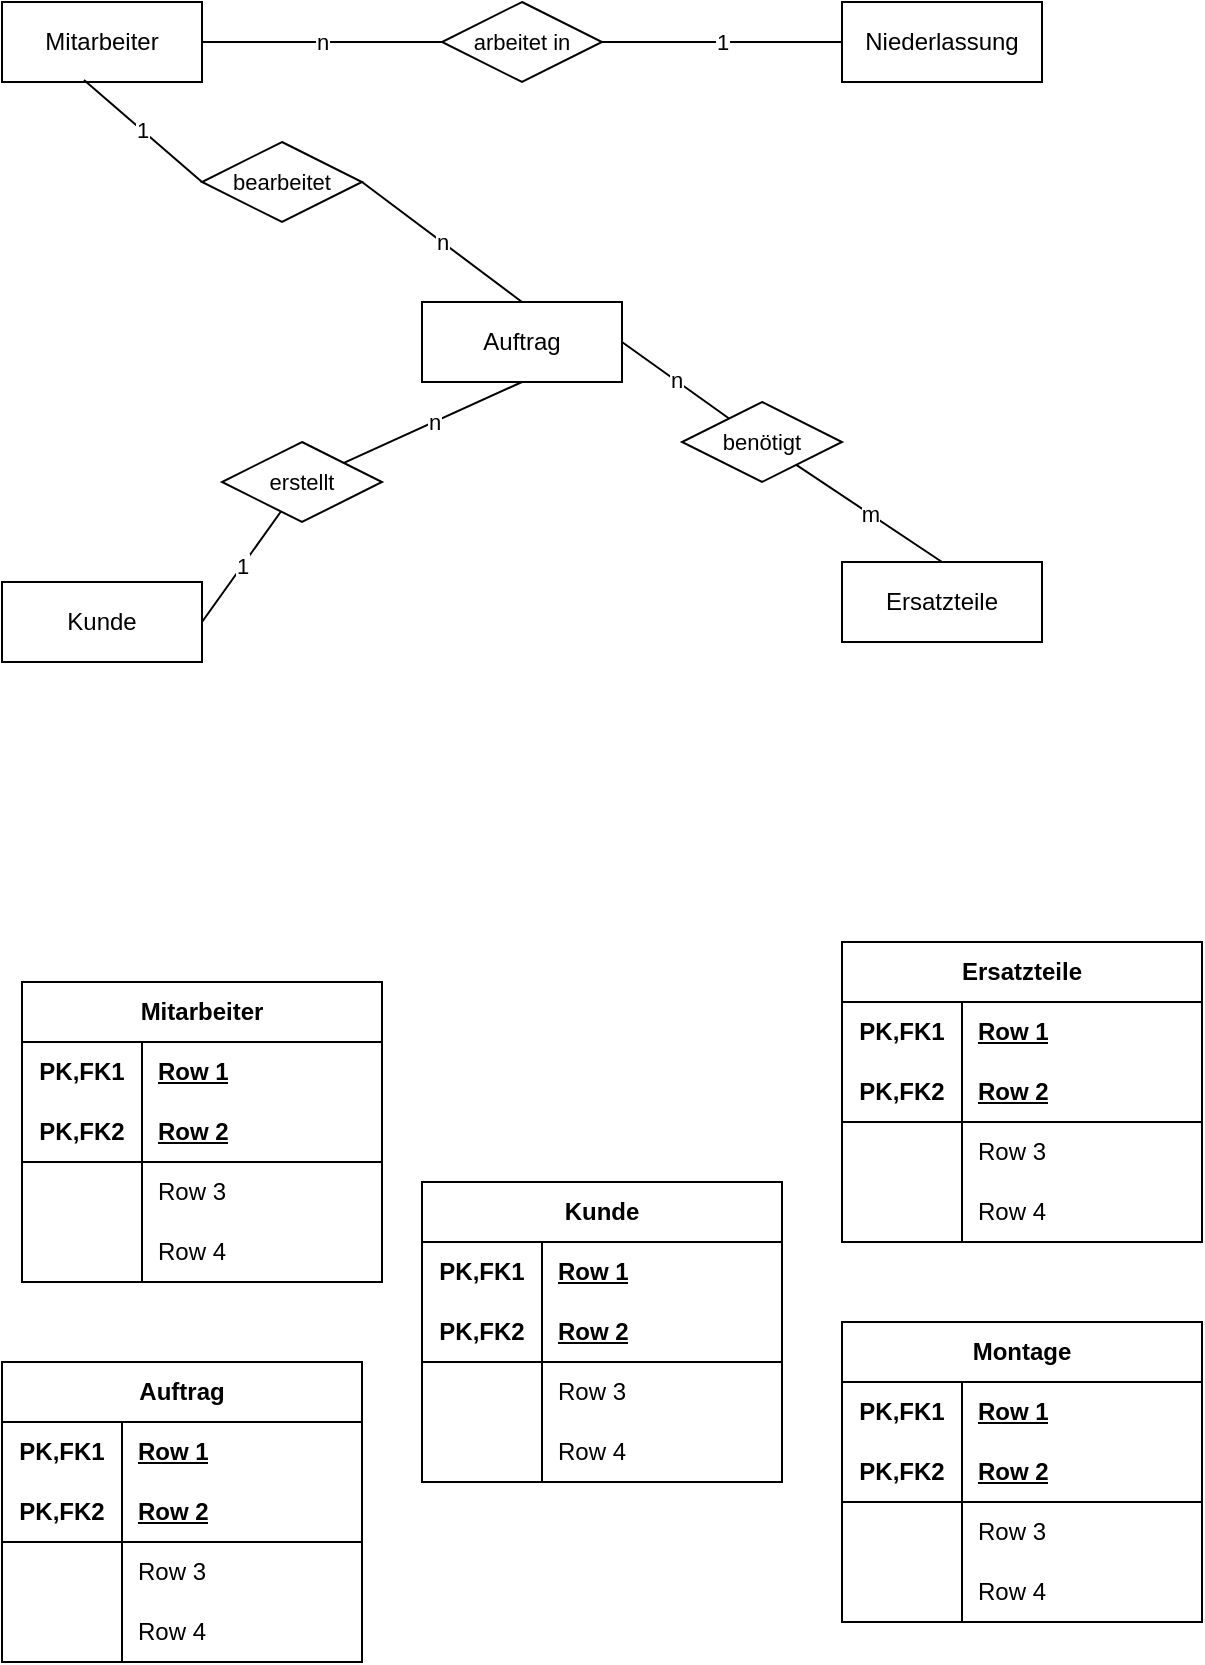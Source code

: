 <mxfile version="21.3.2" type="github">
  <diagram id="R2lEEEUBdFMjLlhIrx00" name="Page-1">
    <mxGraphModel dx="836" dy="465" grid="1" gridSize="10" guides="1" tooltips="1" connect="1" arrows="1" fold="1" page="1" pageScale="1" pageWidth="850" pageHeight="1100" math="0" shadow="0" extFonts="Permanent Marker^https://fonts.googleapis.com/css?family=Permanent+Marker">
      <root>
        <mxCell id="0" />
        <mxCell id="1" parent="0" />
        <mxCell id="dAtiJo5f8ykKXd6IPC8P-2" value="Kunde" style="whiteSpace=wrap;html=1;align=center;" parent="1" vertex="1">
          <mxGeometry x="100" y="440" width="100" height="40" as="geometry" />
        </mxCell>
        <mxCell id="dAtiJo5f8ykKXd6IPC8P-3" value="Mitarbeiter" style="whiteSpace=wrap;html=1;align=center;" parent="1" vertex="1">
          <mxGeometry x="100" y="150" width="100" height="40" as="geometry" />
        </mxCell>
        <mxCell id="dAtiJo5f8ykKXd6IPC8P-19" value="n" style="edgeStyle=none;shape=connector;rounded=0;orthogonalLoop=1;jettySize=auto;html=1;exitX=0.5;exitY=0;exitDx=0;exitDy=0;entryX=1;entryY=0.5;entryDx=0;entryDy=0;labelBackgroundColor=default;strokeColor=default;fontFamily=Helvetica;fontSize=11;fontColor=default;endArrow=none;endFill=0;" parent="1" source="dAtiJo5f8ykKXd6IPC8P-4" target="dAtiJo5f8ykKXd6IPC8P-12" edge="1">
          <mxGeometry relative="1" as="geometry" />
        </mxCell>
        <mxCell id="dAtiJo5f8ykKXd6IPC8P-4" value="Auftrag" style="whiteSpace=wrap;html=1;align=center;" parent="1" vertex="1">
          <mxGeometry x="310" y="300" width="100" height="40" as="geometry" />
        </mxCell>
        <mxCell id="dAtiJo5f8ykKXd6IPC8P-7" value="Ersatzteile" style="whiteSpace=wrap;html=1;align=center;" parent="1" vertex="1">
          <mxGeometry x="520" y="430" width="100" height="40" as="geometry" />
        </mxCell>
        <mxCell id="dAtiJo5f8ykKXd6IPC8P-8" value="Niederlassung" style="whiteSpace=wrap;html=1;align=center;" parent="1" vertex="1">
          <mxGeometry x="520" y="150" width="100" height="40" as="geometry" />
        </mxCell>
        <mxCell id="dAtiJo5f8ykKXd6IPC8P-20" value="1" style="edgeStyle=none;shape=connector;rounded=0;orthogonalLoop=1;jettySize=auto;html=1;exitX=0;exitY=0.5;exitDx=0;exitDy=0;entryX=0.41;entryY=0.975;entryDx=0;entryDy=0;entryPerimeter=0;labelBackgroundColor=default;strokeColor=default;fontFamily=Helvetica;fontSize=11;fontColor=default;endArrow=none;endFill=0;" parent="1" source="dAtiJo5f8ykKXd6IPC8P-12" target="dAtiJo5f8ykKXd6IPC8P-3" edge="1">
          <mxGeometry relative="1" as="geometry" />
        </mxCell>
        <mxCell id="dAtiJo5f8ykKXd6IPC8P-12" value="bearbeitet" style="shape=rhombus;perimeter=rhombusPerimeter;whiteSpace=wrap;html=1;align=center;fontFamily=Helvetica;fontSize=11;fontColor=default;" parent="1" vertex="1">
          <mxGeometry x="200" y="220" width="80" height="40" as="geometry" />
        </mxCell>
        <mxCell id="dAtiJo5f8ykKXd6IPC8P-21" value="n" style="edgeStyle=none;shape=connector;rounded=0;orthogonalLoop=1;jettySize=auto;html=1;entryX=0.5;entryY=1;entryDx=0;entryDy=0;labelBackgroundColor=default;strokeColor=default;fontFamily=Helvetica;fontSize=11;fontColor=default;endArrow=none;endFill=0;" parent="1" source="dAtiJo5f8ykKXd6IPC8P-14" target="dAtiJo5f8ykKXd6IPC8P-4" edge="1">
          <mxGeometry relative="1" as="geometry" />
        </mxCell>
        <mxCell id="dAtiJo5f8ykKXd6IPC8P-23" value="1" style="edgeStyle=none;shape=connector;rounded=0;orthogonalLoop=1;jettySize=auto;html=1;entryX=1;entryY=0.5;entryDx=0;entryDy=0;labelBackgroundColor=default;strokeColor=default;fontFamily=Helvetica;fontSize=11;fontColor=default;endArrow=none;endFill=0;" parent="1" source="dAtiJo5f8ykKXd6IPC8P-14" target="dAtiJo5f8ykKXd6IPC8P-2" edge="1">
          <mxGeometry relative="1" as="geometry" />
        </mxCell>
        <mxCell id="dAtiJo5f8ykKXd6IPC8P-14" value="erstellt" style="shape=rhombus;perimeter=rhombusPerimeter;whiteSpace=wrap;html=1;align=center;fontFamily=Helvetica;fontSize=11;fontColor=default;" parent="1" vertex="1">
          <mxGeometry x="210" y="370" width="80" height="40" as="geometry" />
        </mxCell>
        <mxCell id="dAtiJo5f8ykKXd6IPC8P-27" value="m" style="edgeStyle=none;shape=connector;rounded=0;orthogonalLoop=1;jettySize=auto;html=1;entryX=0.5;entryY=0;entryDx=0;entryDy=0;labelBackgroundColor=default;strokeColor=default;fontFamily=Helvetica;fontSize=11;fontColor=default;endArrow=none;endFill=0;" parent="1" source="dAtiJo5f8ykKXd6IPC8P-15" target="dAtiJo5f8ykKXd6IPC8P-7" edge="1">
          <mxGeometry relative="1" as="geometry" />
        </mxCell>
        <mxCell id="dAtiJo5f8ykKXd6IPC8P-28" value="n" style="edgeStyle=none;shape=connector;rounded=0;orthogonalLoop=1;jettySize=auto;html=1;entryX=1;entryY=0.5;entryDx=0;entryDy=0;labelBackgroundColor=default;strokeColor=default;fontFamily=Helvetica;fontSize=11;fontColor=default;endArrow=none;endFill=0;" parent="1" source="dAtiJo5f8ykKXd6IPC8P-15" target="dAtiJo5f8ykKXd6IPC8P-4" edge="1">
          <mxGeometry relative="1" as="geometry" />
        </mxCell>
        <mxCell id="dAtiJo5f8ykKXd6IPC8P-15" value="benötigt" style="shape=rhombus;perimeter=rhombusPerimeter;whiteSpace=wrap;html=1;align=center;fontFamily=Helvetica;fontSize=11;fontColor=default;" parent="1" vertex="1">
          <mxGeometry x="440" y="350" width="80" height="40" as="geometry" />
        </mxCell>
        <mxCell id="dAtiJo5f8ykKXd6IPC8P-24" value="1" style="edgeStyle=none;shape=connector;rounded=0;orthogonalLoop=1;jettySize=auto;html=1;entryX=0;entryY=0.5;entryDx=0;entryDy=0;labelBackgroundColor=default;strokeColor=default;fontFamily=Helvetica;fontSize=11;fontColor=default;endArrow=none;endFill=0;" parent="1" source="dAtiJo5f8ykKXd6IPC8P-16" target="dAtiJo5f8ykKXd6IPC8P-8" edge="1">
          <mxGeometry relative="1" as="geometry" />
        </mxCell>
        <mxCell id="dAtiJo5f8ykKXd6IPC8P-25" value="n" style="edgeStyle=none;shape=connector;rounded=0;orthogonalLoop=1;jettySize=auto;html=1;entryX=1;entryY=0.5;entryDx=0;entryDy=0;labelBackgroundColor=default;strokeColor=default;fontFamily=Helvetica;fontSize=11;fontColor=default;endArrow=none;endFill=0;" parent="1" source="dAtiJo5f8ykKXd6IPC8P-16" target="dAtiJo5f8ykKXd6IPC8P-3" edge="1">
          <mxGeometry relative="1" as="geometry" />
        </mxCell>
        <mxCell id="dAtiJo5f8ykKXd6IPC8P-16" value="arbeitet in" style="shape=rhombus;perimeter=rhombusPerimeter;whiteSpace=wrap;html=1;align=center;fontFamily=Helvetica;fontSize=11;fontColor=default;" parent="1" vertex="1">
          <mxGeometry x="320" y="150" width="80" height="40" as="geometry" />
        </mxCell>
        <mxCell id="lH5y9OKTk9cS_FnutBvB-1" value="Mitarbeiter" style="shape=table;startSize=30;container=1;collapsible=1;childLayout=tableLayout;fixedRows=1;rowLines=0;fontStyle=1;align=center;resizeLast=1;html=1;whiteSpace=wrap;" vertex="1" parent="1">
          <mxGeometry x="110" y="640" width="180" height="150" as="geometry" />
        </mxCell>
        <mxCell id="lH5y9OKTk9cS_FnutBvB-2" value="" style="shape=tableRow;horizontal=0;startSize=0;swimlaneHead=0;swimlaneBody=0;fillColor=none;collapsible=0;dropTarget=0;points=[[0,0.5],[1,0.5]];portConstraint=eastwest;top=0;left=0;right=0;bottom=0;html=1;" vertex="1" parent="lH5y9OKTk9cS_FnutBvB-1">
          <mxGeometry y="30" width="180" height="30" as="geometry" />
        </mxCell>
        <mxCell id="lH5y9OKTk9cS_FnutBvB-3" value="PK,FK1" style="shape=partialRectangle;connectable=0;fillColor=none;top=0;left=0;bottom=0;right=0;fontStyle=1;overflow=hidden;html=1;whiteSpace=wrap;" vertex="1" parent="lH5y9OKTk9cS_FnutBvB-2">
          <mxGeometry width="60" height="30" as="geometry">
            <mxRectangle width="60" height="30" as="alternateBounds" />
          </mxGeometry>
        </mxCell>
        <mxCell id="lH5y9OKTk9cS_FnutBvB-4" value="Row 1" style="shape=partialRectangle;connectable=0;fillColor=none;top=0;left=0;bottom=0;right=0;align=left;spacingLeft=6;fontStyle=5;overflow=hidden;html=1;whiteSpace=wrap;" vertex="1" parent="lH5y9OKTk9cS_FnutBvB-2">
          <mxGeometry x="60" width="120" height="30" as="geometry">
            <mxRectangle width="120" height="30" as="alternateBounds" />
          </mxGeometry>
        </mxCell>
        <mxCell id="lH5y9OKTk9cS_FnutBvB-5" value="" style="shape=tableRow;horizontal=0;startSize=0;swimlaneHead=0;swimlaneBody=0;fillColor=none;collapsible=0;dropTarget=0;points=[[0,0.5],[1,0.5]];portConstraint=eastwest;top=0;left=0;right=0;bottom=1;html=1;" vertex="1" parent="lH5y9OKTk9cS_FnutBvB-1">
          <mxGeometry y="60" width="180" height="30" as="geometry" />
        </mxCell>
        <mxCell id="lH5y9OKTk9cS_FnutBvB-6" value="PK,FK2" style="shape=partialRectangle;connectable=0;fillColor=none;top=0;left=0;bottom=0;right=0;fontStyle=1;overflow=hidden;html=1;whiteSpace=wrap;" vertex="1" parent="lH5y9OKTk9cS_FnutBvB-5">
          <mxGeometry width="60" height="30" as="geometry">
            <mxRectangle width="60" height="30" as="alternateBounds" />
          </mxGeometry>
        </mxCell>
        <mxCell id="lH5y9OKTk9cS_FnutBvB-7" value="Row 2" style="shape=partialRectangle;connectable=0;fillColor=none;top=0;left=0;bottom=0;right=0;align=left;spacingLeft=6;fontStyle=5;overflow=hidden;html=1;whiteSpace=wrap;" vertex="1" parent="lH5y9OKTk9cS_FnutBvB-5">
          <mxGeometry x="60" width="120" height="30" as="geometry">
            <mxRectangle width="120" height="30" as="alternateBounds" />
          </mxGeometry>
        </mxCell>
        <mxCell id="lH5y9OKTk9cS_FnutBvB-8" value="" style="shape=tableRow;horizontal=0;startSize=0;swimlaneHead=0;swimlaneBody=0;fillColor=none;collapsible=0;dropTarget=0;points=[[0,0.5],[1,0.5]];portConstraint=eastwest;top=0;left=0;right=0;bottom=0;html=1;" vertex="1" parent="lH5y9OKTk9cS_FnutBvB-1">
          <mxGeometry y="90" width="180" height="30" as="geometry" />
        </mxCell>
        <mxCell id="lH5y9OKTk9cS_FnutBvB-9" value="" style="shape=partialRectangle;connectable=0;fillColor=none;top=0;left=0;bottom=0;right=0;editable=1;overflow=hidden;html=1;whiteSpace=wrap;" vertex="1" parent="lH5y9OKTk9cS_FnutBvB-8">
          <mxGeometry width="60" height="30" as="geometry">
            <mxRectangle width="60" height="30" as="alternateBounds" />
          </mxGeometry>
        </mxCell>
        <mxCell id="lH5y9OKTk9cS_FnutBvB-10" value="Row 3" style="shape=partialRectangle;connectable=0;fillColor=none;top=0;left=0;bottom=0;right=0;align=left;spacingLeft=6;overflow=hidden;html=1;whiteSpace=wrap;" vertex="1" parent="lH5y9OKTk9cS_FnutBvB-8">
          <mxGeometry x="60" width="120" height="30" as="geometry">
            <mxRectangle width="120" height="30" as="alternateBounds" />
          </mxGeometry>
        </mxCell>
        <mxCell id="lH5y9OKTk9cS_FnutBvB-11" value="" style="shape=tableRow;horizontal=0;startSize=0;swimlaneHead=0;swimlaneBody=0;fillColor=none;collapsible=0;dropTarget=0;points=[[0,0.5],[1,0.5]];portConstraint=eastwest;top=0;left=0;right=0;bottom=0;html=1;" vertex="1" parent="lH5y9OKTk9cS_FnutBvB-1">
          <mxGeometry y="120" width="180" height="30" as="geometry" />
        </mxCell>
        <mxCell id="lH5y9OKTk9cS_FnutBvB-12" value="" style="shape=partialRectangle;connectable=0;fillColor=none;top=0;left=0;bottom=0;right=0;editable=1;overflow=hidden;html=1;whiteSpace=wrap;" vertex="1" parent="lH5y9OKTk9cS_FnutBvB-11">
          <mxGeometry width="60" height="30" as="geometry">
            <mxRectangle width="60" height="30" as="alternateBounds" />
          </mxGeometry>
        </mxCell>
        <mxCell id="lH5y9OKTk9cS_FnutBvB-13" value="Row 4" style="shape=partialRectangle;connectable=0;fillColor=none;top=0;left=0;bottom=0;right=0;align=left;spacingLeft=6;overflow=hidden;html=1;whiteSpace=wrap;" vertex="1" parent="lH5y9OKTk9cS_FnutBvB-11">
          <mxGeometry x="60" width="120" height="30" as="geometry">
            <mxRectangle width="120" height="30" as="alternateBounds" />
          </mxGeometry>
        </mxCell>
        <mxCell id="lH5y9OKTk9cS_FnutBvB-14" value="Auftrag" style="shape=table;startSize=30;container=1;collapsible=1;childLayout=tableLayout;fixedRows=1;rowLines=0;fontStyle=1;align=center;resizeLast=1;html=1;whiteSpace=wrap;" vertex="1" parent="1">
          <mxGeometry x="100" y="830" width="180" height="150" as="geometry" />
        </mxCell>
        <mxCell id="lH5y9OKTk9cS_FnutBvB-15" value="" style="shape=tableRow;horizontal=0;startSize=0;swimlaneHead=0;swimlaneBody=0;fillColor=none;collapsible=0;dropTarget=0;points=[[0,0.5],[1,0.5]];portConstraint=eastwest;top=0;left=0;right=0;bottom=0;html=1;" vertex="1" parent="lH5y9OKTk9cS_FnutBvB-14">
          <mxGeometry y="30" width="180" height="30" as="geometry" />
        </mxCell>
        <mxCell id="lH5y9OKTk9cS_FnutBvB-16" value="PK,FK1" style="shape=partialRectangle;connectable=0;fillColor=none;top=0;left=0;bottom=0;right=0;fontStyle=1;overflow=hidden;html=1;whiteSpace=wrap;" vertex="1" parent="lH5y9OKTk9cS_FnutBvB-15">
          <mxGeometry width="60" height="30" as="geometry">
            <mxRectangle width="60" height="30" as="alternateBounds" />
          </mxGeometry>
        </mxCell>
        <mxCell id="lH5y9OKTk9cS_FnutBvB-17" value="Row 1" style="shape=partialRectangle;connectable=0;fillColor=none;top=0;left=0;bottom=0;right=0;align=left;spacingLeft=6;fontStyle=5;overflow=hidden;html=1;whiteSpace=wrap;" vertex="1" parent="lH5y9OKTk9cS_FnutBvB-15">
          <mxGeometry x="60" width="120" height="30" as="geometry">
            <mxRectangle width="120" height="30" as="alternateBounds" />
          </mxGeometry>
        </mxCell>
        <mxCell id="lH5y9OKTk9cS_FnutBvB-18" value="" style="shape=tableRow;horizontal=0;startSize=0;swimlaneHead=0;swimlaneBody=0;fillColor=none;collapsible=0;dropTarget=0;points=[[0,0.5],[1,0.5]];portConstraint=eastwest;top=0;left=0;right=0;bottom=1;html=1;" vertex="1" parent="lH5y9OKTk9cS_FnutBvB-14">
          <mxGeometry y="60" width="180" height="30" as="geometry" />
        </mxCell>
        <mxCell id="lH5y9OKTk9cS_FnutBvB-19" value="PK,FK2" style="shape=partialRectangle;connectable=0;fillColor=none;top=0;left=0;bottom=0;right=0;fontStyle=1;overflow=hidden;html=1;whiteSpace=wrap;" vertex="1" parent="lH5y9OKTk9cS_FnutBvB-18">
          <mxGeometry width="60" height="30" as="geometry">
            <mxRectangle width="60" height="30" as="alternateBounds" />
          </mxGeometry>
        </mxCell>
        <mxCell id="lH5y9OKTk9cS_FnutBvB-20" value="Row 2" style="shape=partialRectangle;connectable=0;fillColor=none;top=0;left=0;bottom=0;right=0;align=left;spacingLeft=6;fontStyle=5;overflow=hidden;html=1;whiteSpace=wrap;" vertex="1" parent="lH5y9OKTk9cS_FnutBvB-18">
          <mxGeometry x="60" width="120" height="30" as="geometry">
            <mxRectangle width="120" height="30" as="alternateBounds" />
          </mxGeometry>
        </mxCell>
        <mxCell id="lH5y9OKTk9cS_FnutBvB-21" value="" style="shape=tableRow;horizontal=0;startSize=0;swimlaneHead=0;swimlaneBody=0;fillColor=none;collapsible=0;dropTarget=0;points=[[0,0.5],[1,0.5]];portConstraint=eastwest;top=0;left=0;right=0;bottom=0;html=1;" vertex="1" parent="lH5y9OKTk9cS_FnutBvB-14">
          <mxGeometry y="90" width="180" height="30" as="geometry" />
        </mxCell>
        <mxCell id="lH5y9OKTk9cS_FnutBvB-22" value="" style="shape=partialRectangle;connectable=0;fillColor=none;top=0;left=0;bottom=0;right=0;editable=1;overflow=hidden;html=1;whiteSpace=wrap;" vertex="1" parent="lH5y9OKTk9cS_FnutBvB-21">
          <mxGeometry width="60" height="30" as="geometry">
            <mxRectangle width="60" height="30" as="alternateBounds" />
          </mxGeometry>
        </mxCell>
        <mxCell id="lH5y9OKTk9cS_FnutBvB-23" value="Row 3" style="shape=partialRectangle;connectable=0;fillColor=none;top=0;left=0;bottom=0;right=0;align=left;spacingLeft=6;overflow=hidden;html=1;whiteSpace=wrap;" vertex="1" parent="lH5y9OKTk9cS_FnutBvB-21">
          <mxGeometry x="60" width="120" height="30" as="geometry">
            <mxRectangle width="120" height="30" as="alternateBounds" />
          </mxGeometry>
        </mxCell>
        <mxCell id="lH5y9OKTk9cS_FnutBvB-24" value="" style="shape=tableRow;horizontal=0;startSize=0;swimlaneHead=0;swimlaneBody=0;fillColor=none;collapsible=0;dropTarget=0;points=[[0,0.5],[1,0.5]];portConstraint=eastwest;top=0;left=0;right=0;bottom=0;html=1;" vertex="1" parent="lH5y9OKTk9cS_FnutBvB-14">
          <mxGeometry y="120" width="180" height="30" as="geometry" />
        </mxCell>
        <mxCell id="lH5y9OKTk9cS_FnutBvB-25" value="" style="shape=partialRectangle;connectable=0;fillColor=none;top=0;left=0;bottom=0;right=0;editable=1;overflow=hidden;html=1;whiteSpace=wrap;" vertex="1" parent="lH5y9OKTk9cS_FnutBvB-24">
          <mxGeometry width="60" height="30" as="geometry">
            <mxRectangle width="60" height="30" as="alternateBounds" />
          </mxGeometry>
        </mxCell>
        <mxCell id="lH5y9OKTk9cS_FnutBvB-26" value="Row 4" style="shape=partialRectangle;connectable=0;fillColor=none;top=0;left=0;bottom=0;right=0;align=left;spacingLeft=6;overflow=hidden;html=1;whiteSpace=wrap;" vertex="1" parent="lH5y9OKTk9cS_FnutBvB-24">
          <mxGeometry x="60" width="120" height="30" as="geometry">
            <mxRectangle width="120" height="30" as="alternateBounds" />
          </mxGeometry>
        </mxCell>
        <mxCell id="lH5y9OKTk9cS_FnutBvB-27" value="Kunde" style="shape=table;startSize=30;container=1;collapsible=1;childLayout=tableLayout;fixedRows=1;rowLines=0;fontStyle=1;align=center;resizeLast=1;html=1;whiteSpace=wrap;" vertex="1" parent="1">
          <mxGeometry x="310" y="740" width="180" height="150" as="geometry" />
        </mxCell>
        <mxCell id="lH5y9OKTk9cS_FnutBvB-28" value="" style="shape=tableRow;horizontal=0;startSize=0;swimlaneHead=0;swimlaneBody=0;fillColor=none;collapsible=0;dropTarget=0;points=[[0,0.5],[1,0.5]];portConstraint=eastwest;top=0;left=0;right=0;bottom=0;html=1;" vertex="1" parent="lH5y9OKTk9cS_FnutBvB-27">
          <mxGeometry y="30" width="180" height="30" as="geometry" />
        </mxCell>
        <mxCell id="lH5y9OKTk9cS_FnutBvB-29" value="PK,FK1" style="shape=partialRectangle;connectable=0;fillColor=none;top=0;left=0;bottom=0;right=0;fontStyle=1;overflow=hidden;html=1;whiteSpace=wrap;" vertex="1" parent="lH5y9OKTk9cS_FnutBvB-28">
          <mxGeometry width="60" height="30" as="geometry">
            <mxRectangle width="60" height="30" as="alternateBounds" />
          </mxGeometry>
        </mxCell>
        <mxCell id="lH5y9OKTk9cS_FnutBvB-30" value="Row 1" style="shape=partialRectangle;connectable=0;fillColor=none;top=0;left=0;bottom=0;right=0;align=left;spacingLeft=6;fontStyle=5;overflow=hidden;html=1;whiteSpace=wrap;" vertex="1" parent="lH5y9OKTk9cS_FnutBvB-28">
          <mxGeometry x="60" width="120" height="30" as="geometry">
            <mxRectangle width="120" height="30" as="alternateBounds" />
          </mxGeometry>
        </mxCell>
        <mxCell id="lH5y9OKTk9cS_FnutBvB-31" value="" style="shape=tableRow;horizontal=0;startSize=0;swimlaneHead=0;swimlaneBody=0;fillColor=none;collapsible=0;dropTarget=0;points=[[0,0.5],[1,0.5]];portConstraint=eastwest;top=0;left=0;right=0;bottom=1;html=1;" vertex="1" parent="lH5y9OKTk9cS_FnutBvB-27">
          <mxGeometry y="60" width="180" height="30" as="geometry" />
        </mxCell>
        <mxCell id="lH5y9OKTk9cS_FnutBvB-32" value="PK,FK2" style="shape=partialRectangle;connectable=0;fillColor=none;top=0;left=0;bottom=0;right=0;fontStyle=1;overflow=hidden;html=1;whiteSpace=wrap;" vertex="1" parent="lH5y9OKTk9cS_FnutBvB-31">
          <mxGeometry width="60" height="30" as="geometry">
            <mxRectangle width="60" height="30" as="alternateBounds" />
          </mxGeometry>
        </mxCell>
        <mxCell id="lH5y9OKTk9cS_FnutBvB-33" value="Row 2" style="shape=partialRectangle;connectable=0;fillColor=none;top=0;left=0;bottom=0;right=0;align=left;spacingLeft=6;fontStyle=5;overflow=hidden;html=1;whiteSpace=wrap;" vertex="1" parent="lH5y9OKTk9cS_FnutBvB-31">
          <mxGeometry x="60" width="120" height="30" as="geometry">
            <mxRectangle width="120" height="30" as="alternateBounds" />
          </mxGeometry>
        </mxCell>
        <mxCell id="lH5y9OKTk9cS_FnutBvB-34" value="" style="shape=tableRow;horizontal=0;startSize=0;swimlaneHead=0;swimlaneBody=0;fillColor=none;collapsible=0;dropTarget=0;points=[[0,0.5],[1,0.5]];portConstraint=eastwest;top=0;left=0;right=0;bottom=0;html=1;" vertex="1" parent="lH5y9OKTk9cS_FnutBvB-27">
          <mxGeometry y="90" width="180" height="30" as="geometry" />
        </mxCell>
        <mxCell id="lH5y9OKTk9cS_FnutBvB-35" value="" style="shape=partialRectangle;connectable=0;fillColor=none;top=0;left=0;bottom=0;right=0;editable=1;overflow=hidden;html=1;whiteSpace=wrap;" vertex="1" parent="lH5y9OKTk9cS_FnutBvB-34">
          <mxGeometry width="60" height="30" as="geometry">
            <mxRectangle width="60" height="30" as="alternateBounds" />
          </mxGeometry>
        </mxCell>
        <mxCell id="lH5y9OKTk9cS_FnutBvB-36" value="Row 3" style="shape=partialRectangle;connectable=0;fillColor=none;top=0;left=0;bottom=0;right=0;align=left;spacingLeft=6;overflow=hidden;html=1;whiteSpace=wrap;" vertex="1" parent="lH5y9OKTk9cS_FnutBvB-34">
          <mxGeometry x="60" width="120" height="30" as="geometry">
            <mxRectangle width="120" height="30" as="alternateBounds" />
          </mxGeometry>
        </mxCell>
        <mxCell id="lH5y9OKTk9cS_FnutBvB-37" value="" style="shape=tableRow;horizontal=0;startSize=0;swimlaneHead=0;swimlaneBody=0;fillColor=none;collapsible=0;dropTarget=0;points=[[0,0.5],[1,0.5]];portConstraint=eastwest;top=0;left=0;right=0;bottom=0;html=1;" vertex="1" parent="lH5y9OKTk9cS_FnutBvB-27">
          <mxGeometry y="120" width="180" height="30" as="geometry" />
        </mxCell>
        <mxCell id="lH5y9OKTk9cS_FnutBvB-38" value="" style="shape=partialRectangle;connectable=0;fillColor=none;top=0;left=0;bottom=0;right=0;editable=1;overflow=hidden;html=1;whiteSpace=wrap;" vertex="1" parent="lH5y9OKTk9cS_FnutBvB-37">
          <mxGeometry width="60" height="30" as="geometry">
            <mxRectangle width="60" height="30" as="alternateBounds" />
          </mxGeometry>
        </mxCell>
        <mxCell id="lH5y9OKTk9cS_FnutBvB-39" value="Row 4" style="shape=partialRectangle;connectable=0;fillColor=none;top=0;left=0;bottom=0;right=0;align=left;spacingLeft=6;overflow=hidden;html=1;whiteSpace=wrap;" vertex="1" parent="lH5y9OKTk9cS_FnutBvB-37">
          <mxGeometry x="60" width="120" height="30" as="geometry">
            <mxRectangle width="120" height="30" as="alternateBounds" />
          </mxGeometry>
        </mxCell>
        <mxCell id="lH5y9OKTk9cS_FnutBvB-40" value="Montage" style="shape=table;startSize=30;container=1;collapsible=1;childLayout=tableLayout;fixedRows=1;rowLines=0;fontStyle=1;align=center;resizeLast=1;html=1;whiteSpace=wrap;" vertex="1" parent="1">
          <mxGeometry x="520" y="810" width="180" height="150" as="geometry" />
        </mxCell>
        <mxCell id="lH5y9OKTk9cS_FnutBvB-41" value="" style="shape=tableRow;horizontal=0;startSize=0;swimlaneHead=0;swimlaneBody=0;fillColor=none;collapsible=0;dropTarget=0;points=[[0,0.5],[1,0.5]];portConstraint=eastwest;top=0;left=0;right=0;bottom=0;html=1;" vertex="1" parent="lH5y9OKTk9cS_FnutBvB-40">
          <mxGeometry y="30" width="180" height="30" as="geometry" />
        </mxCell>
        <mxCell id="lH5y9OKTk9cS_FnutBvB-42" value="PK,FK1" style="shape=partialRectangle;connectable=0;fillColor=none;top=0;left=0;bottom=0;right=0;fontStyle=1;overflow=hidden;html=1;whiteSpace=wrap;" vertex="1" parent="lH5y9OKTk9cS_FnutBvB-41">
          <mxGeometry width="60" height="30" as="geometry">
            <mxRectangle width="60" height="30" as="alternateBounds" />
          </mxGeometry>
        </mxCell>
        <mxCell id="lH5y9OKTk9cS_FnutBvB-43" value="Row 1" style="shape=partialRectangle;connectable=0;fillColor=none;top=0;left=0;bottom=0;right=0;align=left;spacingLeft=6;fontStyle=5;overflow=hidden;html=1;whiteSpace=wrap;" vertex="1" parent="lH5y9OKTk9cS_FnutBvB-41">
          <mxGeometry x="60" width="120" height="30" as="geometry">
            <mxRectangle width="120" height="30" as="alternateBounds" />
          </mxGeometry>
        </mxCell>
        <mxCell id="lH5y9OKTk9cS_FnutBvB-44" value="" style="shape=tableRow;horizontal=0;startSize=0;swimlaneHead=0;swimlaneBody=0;fillColor=none;collapsible=0;dropTarget=0;points=[[0,0.5],[1,0.5]];portConstraint=eastwest;top=0;left=0;right=0;bottom=1;html=1;" vertex="1" parent="lH5y9OKTk9cS_FnutBvB-40">
          <mxGeometry y="60" width="180" height="30" as="geometry" />
        </mxCell>
        <mxCell id="lH5y9OKTk9cS_FnutBvB-45" value="PK,FK2" style="shape=partialRectangle;connectable=0;fillColor=none;top=0;left=0;bottom=0;right=0;fontStyle=1;overflow=hidden;html=1;whiteSpace=wrap;" vertex="1" parent="lH5y9OKTk9cS_FnutBvB-44">
          <mxGeometry width="60" height="30" as="geometry">
            <mxRectangle width="60" height="30" as="alternateBounds" />
          </mxGeometry>
        </mxCell>
        <mxCell id="lH5y9OKTk9cS_FnutBvB-46" value="Row 2" style="shape=partialRectangle;connectable=0;fillColor=none;top=0;left=0;bottom=0;right=0;align=left;spacingLeft=6;fontStyle=5;overflow=hidden;html=1;whiteSpace=wrap;" vertex="1" parent="lH5y9OKTk9cS_FnutBvB-44">
          <mxGeometry x="60" width="120" height="30" as="geometry">
            <mxRectangle width="120" height="30" as="alternateBounds" />
          </mxGeometry>
        </mxCell>
        <mxCell id="lH5y9OKTk9cS_FnutBvB-47" value="" style="shape=tableRow;horizontal=0;startSize=0;swimlaneHead=0;swimlaneBody=0;fillColor=none;collapsible=0;dropTarget=0;points=[[0,0.5],[1,0.5]];portConstraint=eastwest;top=0;left=0;right=0;bottom=0;html=1;" vertex="1" parent="lH5y9OKTk9cS_FnutBvB-40">
          <mxGeometry y="90" width="180" height="30" as="geometry" />
        </mxCell>
        <mxCell id="lH5y9OKTk9cS_FnutBvB-48" value="" style="shape=partialRectangle;connectable=0;fillColor=none;top=0;left=0;bottom=0;right=0;editable=1;overflow=hidden;html=1;whiteSpace=wrap;" vertex="1" parent="lH5y9OKTk9cS_FnutBvB-47">
          <mxGeometry width="60" height="30" as="geometry">
            <mxRectangle width="60" height="30" as="alternateBounds" />
          </mxGeometry>
        </mxCell>
        <mxCell id="lH5y9OKTk9cS_FnutBvB-49" value="Row 3" style="shape=partialRectangle;connectable=0;fillColor=none;top=0;left=0;bottom=0;right=0;align=left;spacingLeft=6;overflow=hidden;html=1;whiteSpace=wrap;" vertex="1" parent="lH5y9OKTk9cS_FnutBvB-47">
          <mxGeometry x="60" width="120" height="30" as="geometry">
            <mxRectangle width="120" height="30" as="alternateBounds" />
          </mxGeometry>
        </mxCell>
        <mxCell id="lH5y9OKTk9cS_FnutBvB-50" value="" style="shape=tableRow;horizontal=0;startSize=0;swimlaneHead=0;swimlaneBody=0;fillColor=none;collapsible=0;dropTarget=0;points=[[0,0.5],[1,0.5]];portConstraint=eastwest;top=0;left=0;right=0;bottom=0;html=1;" vertex="1" parent="lH5y9OKTk9cS_FnutBvB-40">
          <mxGeometry y="120" width="180" height="30" as="geometry" />
        </mxCell>
        <mxCell id="lH5y9OKTk9cS_FnutBvB-51" value="" style="shape=partialRectangle;connectable=0;fillColor=none;top=0;left=0;bottom=0;right=0;editable=1;overflow=hidden;html=1;whiteSpace=wrap;" vertex="1" parent="lH5y9OKTk9cS_FnutBvB-50">
          <mxGeometry width="60" height="30" as="geometry">
            <mxRectangle width="60" height="30" as="alternateBounds" />
          </mxGeometry>
        </mxCell>
        <mxCell id="lH5y9OKTk9cS_FnutBvB-52" value="Row 4" style="shape=partialRectangle;connectable=0;fillColor=none;top=0;left=0;bottom=0;right=0;align=left;spacingLeft=6;overflow=hidden;html=1;whiteSpace=wrap;" vertex="1" parent="lH5y9OKTk9cS_FnutBvB-50">
          <mxGeometry x="60" width="120" height="30" as="geometry">
            <mxRectangle width="120" height="30" as="alternateBounds" />
          </mxGeometry>
        </mxCell>
        <mxCell id="lH5y9OKTk9cS_FnutBvB-53" value="Ersatzteile" style="shape=table;startSize=30;container=1;collapsible=1;childLayout=tableLayout;fixedRows=1;rowLines=0;fontStyle=1;align=center;resizeLast=1;html=1;whiteSpace=wrap;" vertex="1" parent="1">
          <mxGeometry x="520" y="620" width="180" height="150" as="geometry" />
        </mxCell>
        <mxCell id="lH5y9OKTk9cS_FnutBvB-54" value="" style="shape=tableRow;horizontal=0;startSize=0;swimlaneHead=0;swimlaneBody=0;fillColor=none;collapsible=0;dropTarget=0;points=[[0,0.5],[1,0.5]];portConstraint=eastwest;top=0;left=0;right=0;bottom=0;html=1;" vertex="1" parent="lH5y9OKTk9cS_FnutBvB-53">
          <mxGeometry y="30" width="180" height="30" as="geometry" />
        </mxCell>
        <mxCell id="lH5y9OKTk9cS_FnutBvB-55" value="PK,FK1" style="shape=partialRectangle;connectable=0;fillColor=none;top=0;left=0;bottom=0;right=0;fontStyle=1;overflow=hidden;html=1;whiteSpace=wrap;" vertex="1" parent="lH5y9OKTk9cS_FnutBvB-54">
          <mxGeometry width="60" height="30" as="geometry">
            <mxRectangle width="60" height="30" as="alternateBounds" />
          </mxGeometry>
        </mxCell>
        <mxCell id="lH5y9OKTk9cS_FnutBvB-56" value="Row 1" style="shape=partialRectangle;connectable=0;fillColor=none;top=0;left=0;bottom=0;right=0;align=left;spacingLeft=6;fontStyle=5;overflow=hidden;html=1;whiteSpace=wrap;" vertex="1" parent="lH5y9OKTk9cS_FnutBvB-54">
          <mxGeometry x="60" width="120" height="30" as="geometry">
            <mxRectangle width="120" height="30" as="alternateBounds" />
          </mxGeometry>
        </mxCell>
        <mxCell id="lH5y9OKTk9cS_FnutBvB-57" value="" style="shape=tableRow;horizontal=0;startSize=0;swimlaneHead=0;swimlaneBody=0;fillColor=none;collapsible=0;dropTarget=0;points=[[0,0.5],[1,0.5]];portConstraint=eastwest;top=0;left=0;right=0;bottom=1;html=1;" vertex="1" parent="lH5y9OKTk9cS_FnutBvB-53">
          <mxGeometry y="60" width="180" height="30" as="geometry" />
        </mxCell>
        <mxCell id="lH5y9OKTk9cS_FnutBvB-58" value="PK,FK2" style="shape=partialRectangle;connectable=0;fillColor=none;top=0;left=0;bottom=0;right=0;fontStyle=1;overflow=hidden;html=1;whiteSpace=wrap;" vertex="1" parent="lH5y9OKTk9cS_FnutBvB-57">
          <mxGeometry width="60" height="30" as="geometry">
            <mxRectangle width="60" height="30" as="alternateBounds" />
          </mxGeometry>
        </mxCell>
        <mxCell id="lH5y9OKTk9cS_FnutBvB-59" value="Row 2" style="shape=partialRectangle;connectable=0;fillColor=none;top=0;left=0;bottom=0;right=0;align=left;spacingLeft=6;fontStyle=5;overflow=hidden;html=1;whiteSpace=wrap;" vertex="1" parent="lH5y9OKTk9cS_FnutBvB-57">
          <mxGeometry x="60" width="120" height="30" as="geometry">
            <mxRectangle width="120" height="30" as="alternateBounds" />
          </mxGeometry>
        </mxCell>
        <mxCell id="lH5y9OKTk9cS_FnutBvB-60" value="" style="shape=tableRow;horizontal=0;startSize=0;swimlaneHead=0;swimlaneBody=0;fillColor=none;collapsible=0;dropTarget=0;points=[[0,0.5],[1,0.5]];portConstraint=eastwest;top=0;left=0;right=0;bottom=0;html=1;" vertex="1" parent="lH5y9OKTk9cS_FnutBvB-53">
          <mxGeometry y="90" width="180" height="30" as="geometry" />
        </mxCell>
        <mxCell id="lH5y9OKTk9cS_FnutBvB-61" value="" style="shape=partialRectangle;connectable=0;fillColor=none;top=0;left=0;bottom=0;right=0;editable=1;overflow=hidden;html=1;whiteSpace=wrap;" vertex="1" parent="lH5y9OKTk9cS_FnutBvB-60">
          <mxGeometry width="60" height="30" as="geometry">
            <mxRectangle width="60" height="30" as="alternateBounds" />
          </mxGeometry>
        </mxCell>
        <mxCell id="lH5y9OKTk9cS_FnutBvB-62" value="Row 3" style="shape=partialRectangle;connectable=0;fillColor=none;top=0;left=0;bottom=0;right=0;align=left;spacingLeft=6;overflow=hidden;html=1;whiteSpace=wrap;" vertex="1" parent="lH5y9OKTk9cS_FnutBvB-60">
          <mxGeometry x="60" width="120" height="30" as="geometry">
            <mxRectangle width="120" height="30" as="alternateBounds" />
          </mxGeometry>
        </mxCell>
        <mxCell id="lH5y9OKTk9cS_FnutBvB-63" value="" style="shape=tableRow;horizontal=0;startSize=0;swimlaneHead=0;swimlaneBody=0;fillColor=none;collapsible=0;dropTarget=0;points=[[0,0.5],[1,0.5]];portConstraint=eastwest;top=0;left=0;right=0;bottom=0;html=1;" vertex="1" parent="lH5y9OKTk9cS_FnutBvB-53">
          <mxGeometry y="120" width="180" height="30" as="geometry" />
        </mxCell>
        <mxCell id="lH5y9OKTk9cS_FnutBvB-64" value="" style="shape=partialRectangle;connectable=0;fillColor=none;top=0;left=0;bottom=0;right=0;editable=1;overflow=hidden;html=1;whiteSpace=wrap;" vertex="1" parent="lH5y9OKTk9cS_FnutBvB-63">
          <mxGeometry width="60" height="30" as="geometry">
            <mxRectangle width="60" height="30" as="alternateBounds" />
          </mxGeometry>
        </mxCell>
        <mxCell id="lH5y9OKTk9cS_FnutBvB-65" value="Row 4" style="shape=partialRectangle;connectable=0;fillColor=none;top=0;left=0;bottom=0;right=0;align=left;spacingLeft=6;overflow=hidden;html=1;whiteSpace=wrap;" vertex="1" parent="lH5y9OKTk9cS_FnutBvB-63">
          <mxGeometry x="60" width="120" height="30" as="geometry">
            <mxRectangle width="120" height="30" as="alternateBounds" />
          </mxGeometry>
        </mxCell>
      </root>
    </mxGraphModel>
  </diagram>
</mxfile>
